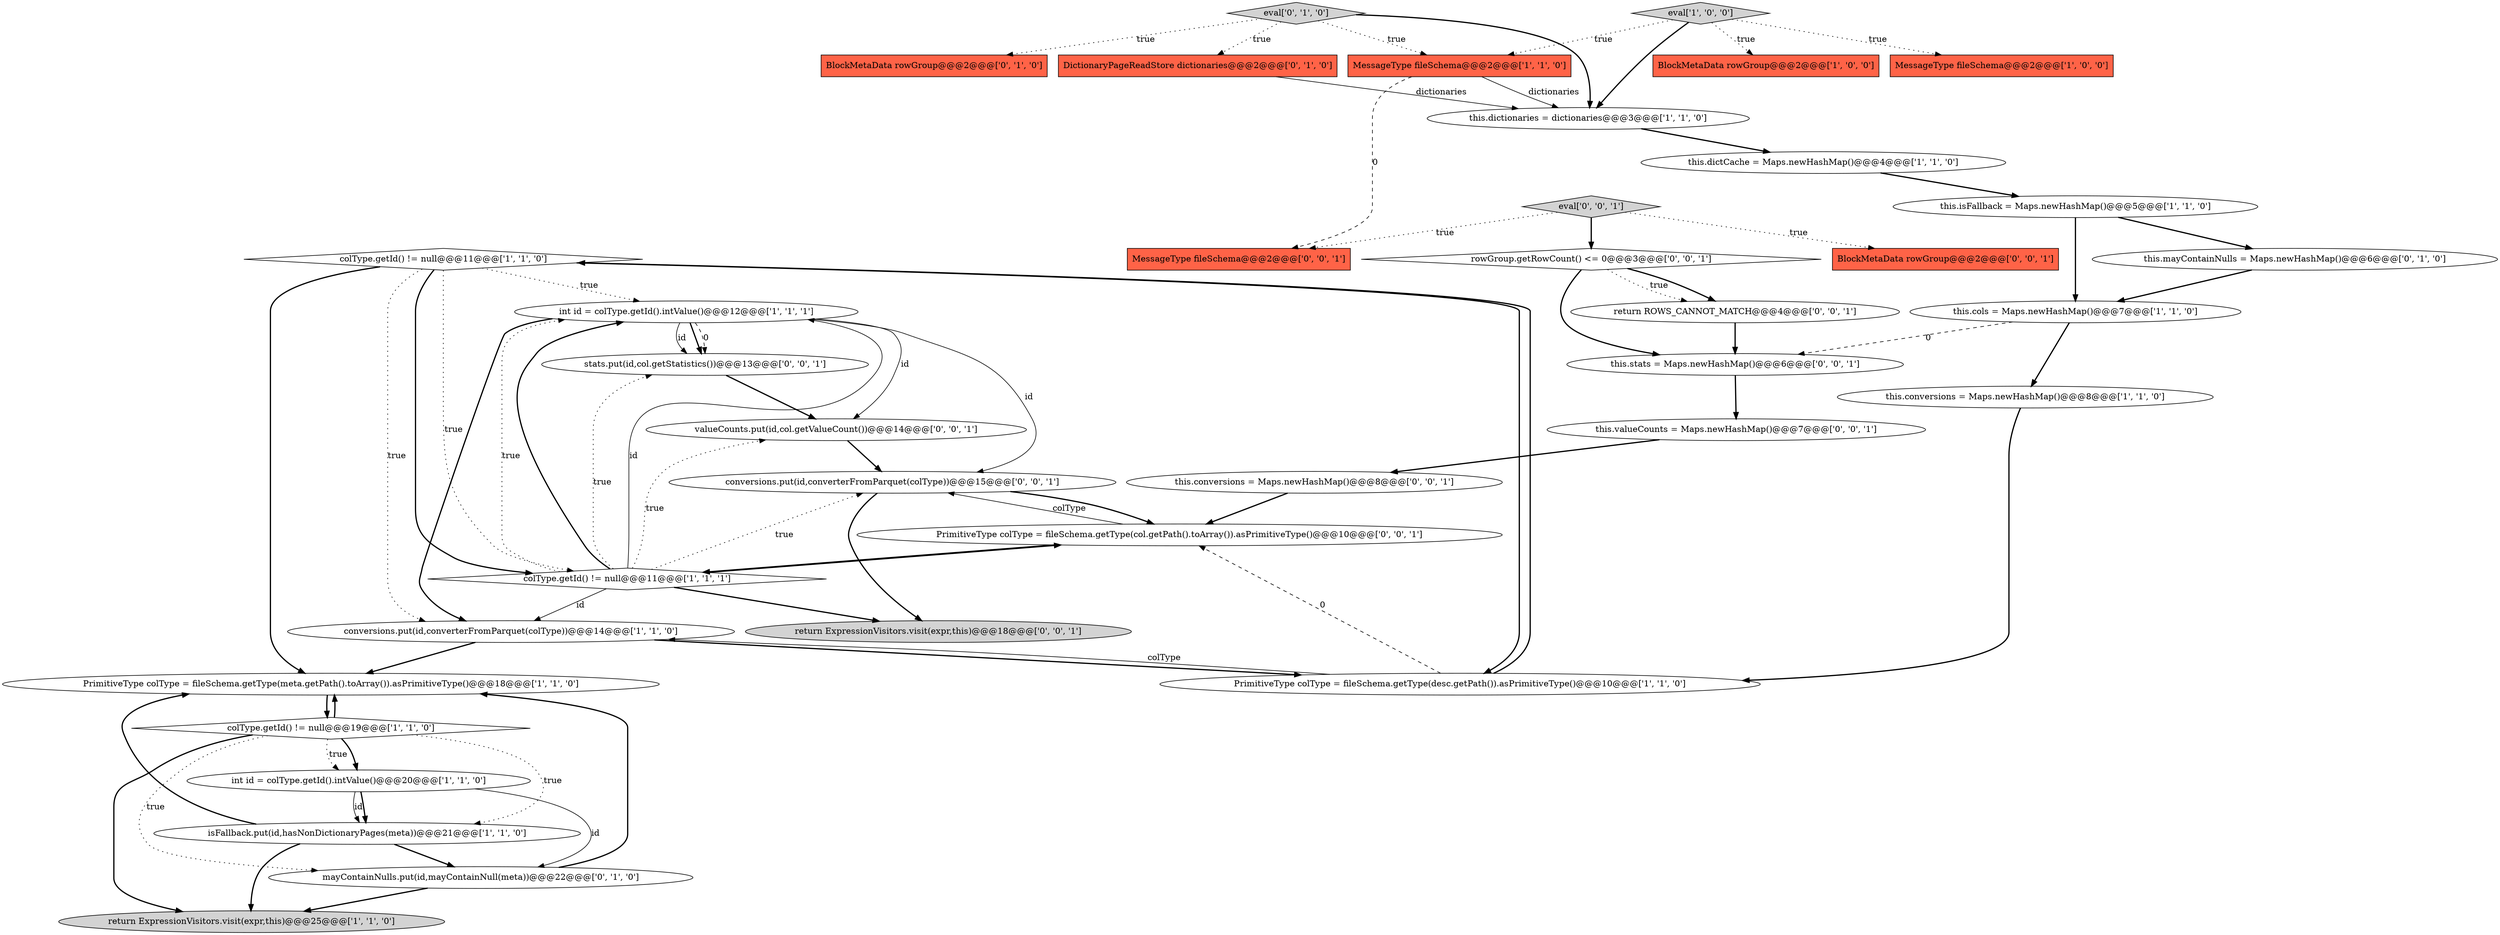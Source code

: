 digraph {
6 [style = filled, label = "colType.getId() != null@@@11@@@['1', '1', '0']", fillcolor = white, shape = diamond image = "AAA0AAABBB1BBB"];
21 [style = filled, label = "BlockMetaData rowGroup@@@2@@@['0', '1', '0']", fillcolor = tomato, shape = box image = "AAA0AAABBB2BBB"];
2 [style = filled, label = "colType.getId() != null@@@19@@@['1', '1', '0']", fillcolor = white, shape = diamond image = "AAA0AAABBB1BBB"];
35 [style = filled, label = "return ROWS_CANNOT_MATCH@@@4@@@['0', '0', '1']", fillcolor = white, shape = ellipse image = "AAA0AAABBB3BBB"];
27 [style = filled, label = "eval['0', '0', '1']", fillcolor = lightgray, shape = diamond image = "AAA0AAABBB3BBB"];
22 [style = filled, label = "eval['0', '1', '0']", fillcolor = lightgray, shape = diamond image = "AAA0AAABBB2BBB"];
9 [style = filled, label = "this.cols = Maps.newHashMap()@@@7@@@['1', '1', '0']", fillcolor = white, shape = ellipse image = "AAA0AAABBB1BBB"];
31 [style = filled, label = "this.valueCounts = Maps.newHashMap()@@@7@@@['0', '0', '1']", fillcolor = white, shape = ellipse image = "AAA0AAABBB3BBB"];
16 [style = filled, label = "int id = colType.getId().intValue()@@@12@@@['1', '1', '1']", fillcolor = white, shape = ellipse image = "AAA0AAABBB1BBB"];
26 [style = filled, label = "stats.put(id,col.getStatistics())@@@13@@@['0', '0', '1']", fillcolor = white, shape = ellipse image = "AAA0AAABBB3BBB"];
14 [style = filled, label = "this.isFallback = Maps.newHashMap()@@@5@@@['1', '1', '0']", fillcolor = white, shape = ellipse image = "AAA0AAABBB1BBB"];
32 [style = filled, label = "MessageType fileSchema@@@2@@@['0', '0', '1']", fillcolor = tomato, shape = box image = "AAA0AAABBB3BBB"];
19 [style = filled, label = "mayContainNulls.put(id,mayContainNull(meta))@@@22@@@['0', '1', '0']", fillcolor = white, shape = ellipse image = "AAA1AAABBB2BBB"];
3 [style = filled, label = "BlockMetaData rowGroup@@@2@@@['1', '0', '0']", fillcolor = tomato, shape = box image = "AAA0AAABBB1BBB"];
4 [style = filled, label = "int id = colType.getId().intValue()@@@20@@@['1', '1', '0']", fillcolor = white, shape = ellipse image = "AAA0AAABBB1BBB"];
34 [style = filled, label = "rowGroup.getRowCount() <= 0@@@3@@@['0', '0', '1']", fillcolor = white, shape = diamond image = "AAA0AAABBB3BBB"];
17 [style = filled, label = "MessageType fileSchema@@@2@@@['1', '1', '0']", fillcolor = tomato, shape = box image = "AAA0AAABBB1BBB"];
30 [style = filled, label = "conversions.put(id,converterFromParquet(colType))@@@15@@@['0', '0', '1']", fillcolor = white, shape = ellipse image = "AAA0AAABBB3BBB"];
13 [style = filled, label = "colType.getId() != null@@@11@@@['1', '1', '1']", fillcolor = white, shape = diamond image = "AAA0AAABBB1BBB"];
28 [style = filled, label = "BlockMetaData rowGroup@@@2@@@['0', '0', '1']", fillcolor = tomato, shape = box image = "AAA0AAABBB3BBB"];
33 [style = filled, label = "valueCounts.put(id,col.getValueCount())@@@14@@@['0', '0', '1']", fillcolor = white, shape = ellipse image = "AAA0AAABBB3BBB"];
23 [style = filled, label = "this.mayContainNulls = Maps.newHashMap()@@@6@@@['0', '1', '0']", fillcolor = white, shape = ellipse image = "AAA1AAABBB2BBB"];
1 [style = filled, label = "PrimitiveType colType = fileSchema.getType(desc.getPath()).asPrimitiveType()@@@10@@@['1', '1', '0']", fillcolor = white, shape = ellipse image = "AAA0AAABBB1BBB"];
0 [style = filled, label = "this.dictionaries = dictionaries@@@3@@@['1', '1', '0']", fillcolor = white, shape = ellipse image = "AAA0AAABBB1BBB"];
29 [style = filled, label = "PrimitiveType colType = fileSchema.getType(col.getPath().toArray()).asPrimitiveType()@@@10@@@['0', '0', '1']", fillcolor = white, shape = ellipse image = "AAA0AAABBB3BBB"];
8 [style = filled, label = "return ExpressionVisitors.visit(expr,this)@@@25@@@['1', '1', '0']", fillcolor = lightgray, shape = ellipse image = "AAA0AAABBB1BBB"];
11 [style = filled, label = "this.dictCache = Maps.newHashMap()@@@4@@@['1', '1', '0']", fillcolor = white, shape = ellipse image = "AAA0AAABBB1BBB"];
15 [style = filled, label = "this.conversions = Maps.newHashMap()@@@8@@@['1', '1', '0']", fillcolor = white, shape = ellipse image = "AAA0AAABBB1BBB"];
18 [style = filled, label = "eval['1', '0', '0']", fillcolor = lightgray, shape = diamond image = "AAA0AAABBB1BBB"];
12 [style = filled, label = "conversions.put(id,converterFromParquet(colType))@@@14@@@['1', '1', '0']", fillcolor = white, shape = ellipse image = "AAA0AAABBB1BBB"];
36 [style = filled, label = "return ExpressionVisitors.visit(expr,this)@@@18@@@['0', '0', '1']", fillcolor = lightgray, shape = ellipse image = "AAA0AAABBB3BBB"];
5 [style = filled, label = "PrimitiveType colType = fileSchema.getType(meta.getPath().toArray()).asPrimitiveType()@@@18@@@['1', '1', '0']", fillcolor = white, shape = ellipse image = "AAA0AAABBB1BBB"];
24 [style = filled, label = "this.stats = Maps.newHashMap()@@@6@@@['0', '0', '1']", fillcolor = white, shape = ellipse image = "AAA0AAABBB3BBB"];
25 [style = filled, label = "this.conversions = Maps.newHashMap()@@@8@@@['0', '0', '1']", fillcolor = white, shape = ellipse image = "AAA0AAABBB3BBB"];
20 [style = filled, label = "DictionaryPageReadStore dictionaries@@@2@@@['0', '1', '0']", fillcolor = tomato, shape = box image = "AAA0AAABBB2BBB"];
7 [style = filled, label = "isFallback.put(id,hasNonDictionaryPages(meta))@@@21@@@['1', '1', '0']", fillcolor = white, shape = ellipse image = "AAA0AAABBB1BBB"];
10 [style = filled, label = "MessageType fileSchema@@@2@@@['1', '0', '0']", fillcolor = tomato, shape = box image = "AAA0AAABBB1BBB"];
16->26 [style = solid, label="id"];
5->2 [style = bold, label=""];
23->9 [style = bold, label=""];
29->13 [style = bold, label=""];
6->16 [style = dotted, label="true"];
25->29 [style = bold, label=""];
18->3 [style = dotted, label="true"];
7->8 [style = bold, label=""];
15->1 [style = bold, label=""];
2->4 [style = bold, label=""];
4->7 [style = solid, label="id"];
4->7 [style = bold, label=""];
2->4 [style = dotted, label="true"];
13->16 [style = solid, label="id"];
16->26 [style = bold, label=""];
19->5 [style = bold, label=""];
4->19 [style = solid, label="id"];
13->33 [style = dotted, label="true"];
22->0 [style = bold, label=""];
2->5 [style = bold, label=""];
34->24 [style = bold, label=""];
19->8 [style = bold, label=""];
22->20 [style = dotted, label="true"];
9->15 [style = bold, label=""];
12->1 [style = bold, label=""];
34->35 [style = dotted, label="true"];
13->16 [style = dotted, label="true"];
26->33 [style = bold, label=""];
6->13 [style = bold, label=""];
14->9 [style = bold, label=""];
1->29 [style = dashed, label="0"];
1->12 [style = solid, label="colType"];
27->32 [style = dotted, label="true"];
1->6 [style = bold, label=""];
0->11 [style = bold, label=""];
11->14 [style = bold, label=""];
2->8 [style = bold, label=""];
13->26 [style = dotted, label="true"];
16->26 [style = dashed, label="0"];
16->30 [style = solid, label="id"];
16->12 [style = bold, label=""];
6->13 [style = dotted, label="true"];
12->5 [style = bold, label=""];
33->30 [style = bold, label=""];
18->17 [style = dotted, label="true"];
20->0 [style = solid, label="dictionaries"];
24->31 [style = bold, label=""];
13->16 [style = bold, label=""];
13->29 [style = bold, label=""];
29->30 [style = solid, label="colType"];
6->5 [style = bold, label=""];
13->12 [style = solid, label="id"];
7->5 [style = bold, label=""];
14->23 [style = bold, label=""];
18->10 [style = dotted, label="true"];
17->32 [style = dashed, label="0"];
34->35 [style = bold, label=""];
7->19 [style = bold, label=""];
27->34 [style = bold, label=""];
6->12 [style = dotted, label="true"];
13->36 [style = bold, label=""];
35->24 [style = bold, label=""];
27->28 [style = dotted, label="true"];
2->19 [style = dotted, label="true"];
6->1 [style = bold, label=""];
17->0 [style = solid, label="dictionaries"];
16->33 [style = solid, label="id"];
30->36 [style = bold, label=""];
31->25 [style = bold, label=""];
22->17 [style = dotted, label="true"];
2->7 [style = dotted, label="true"];
13->30 [style = dotted, label="true"];
30->29 [style = bold, label=""];
9->24 [style = dashed, label="0"];
18->0 [style = bold, label=""];
22->21 [style = dotted, label="true"];
}
